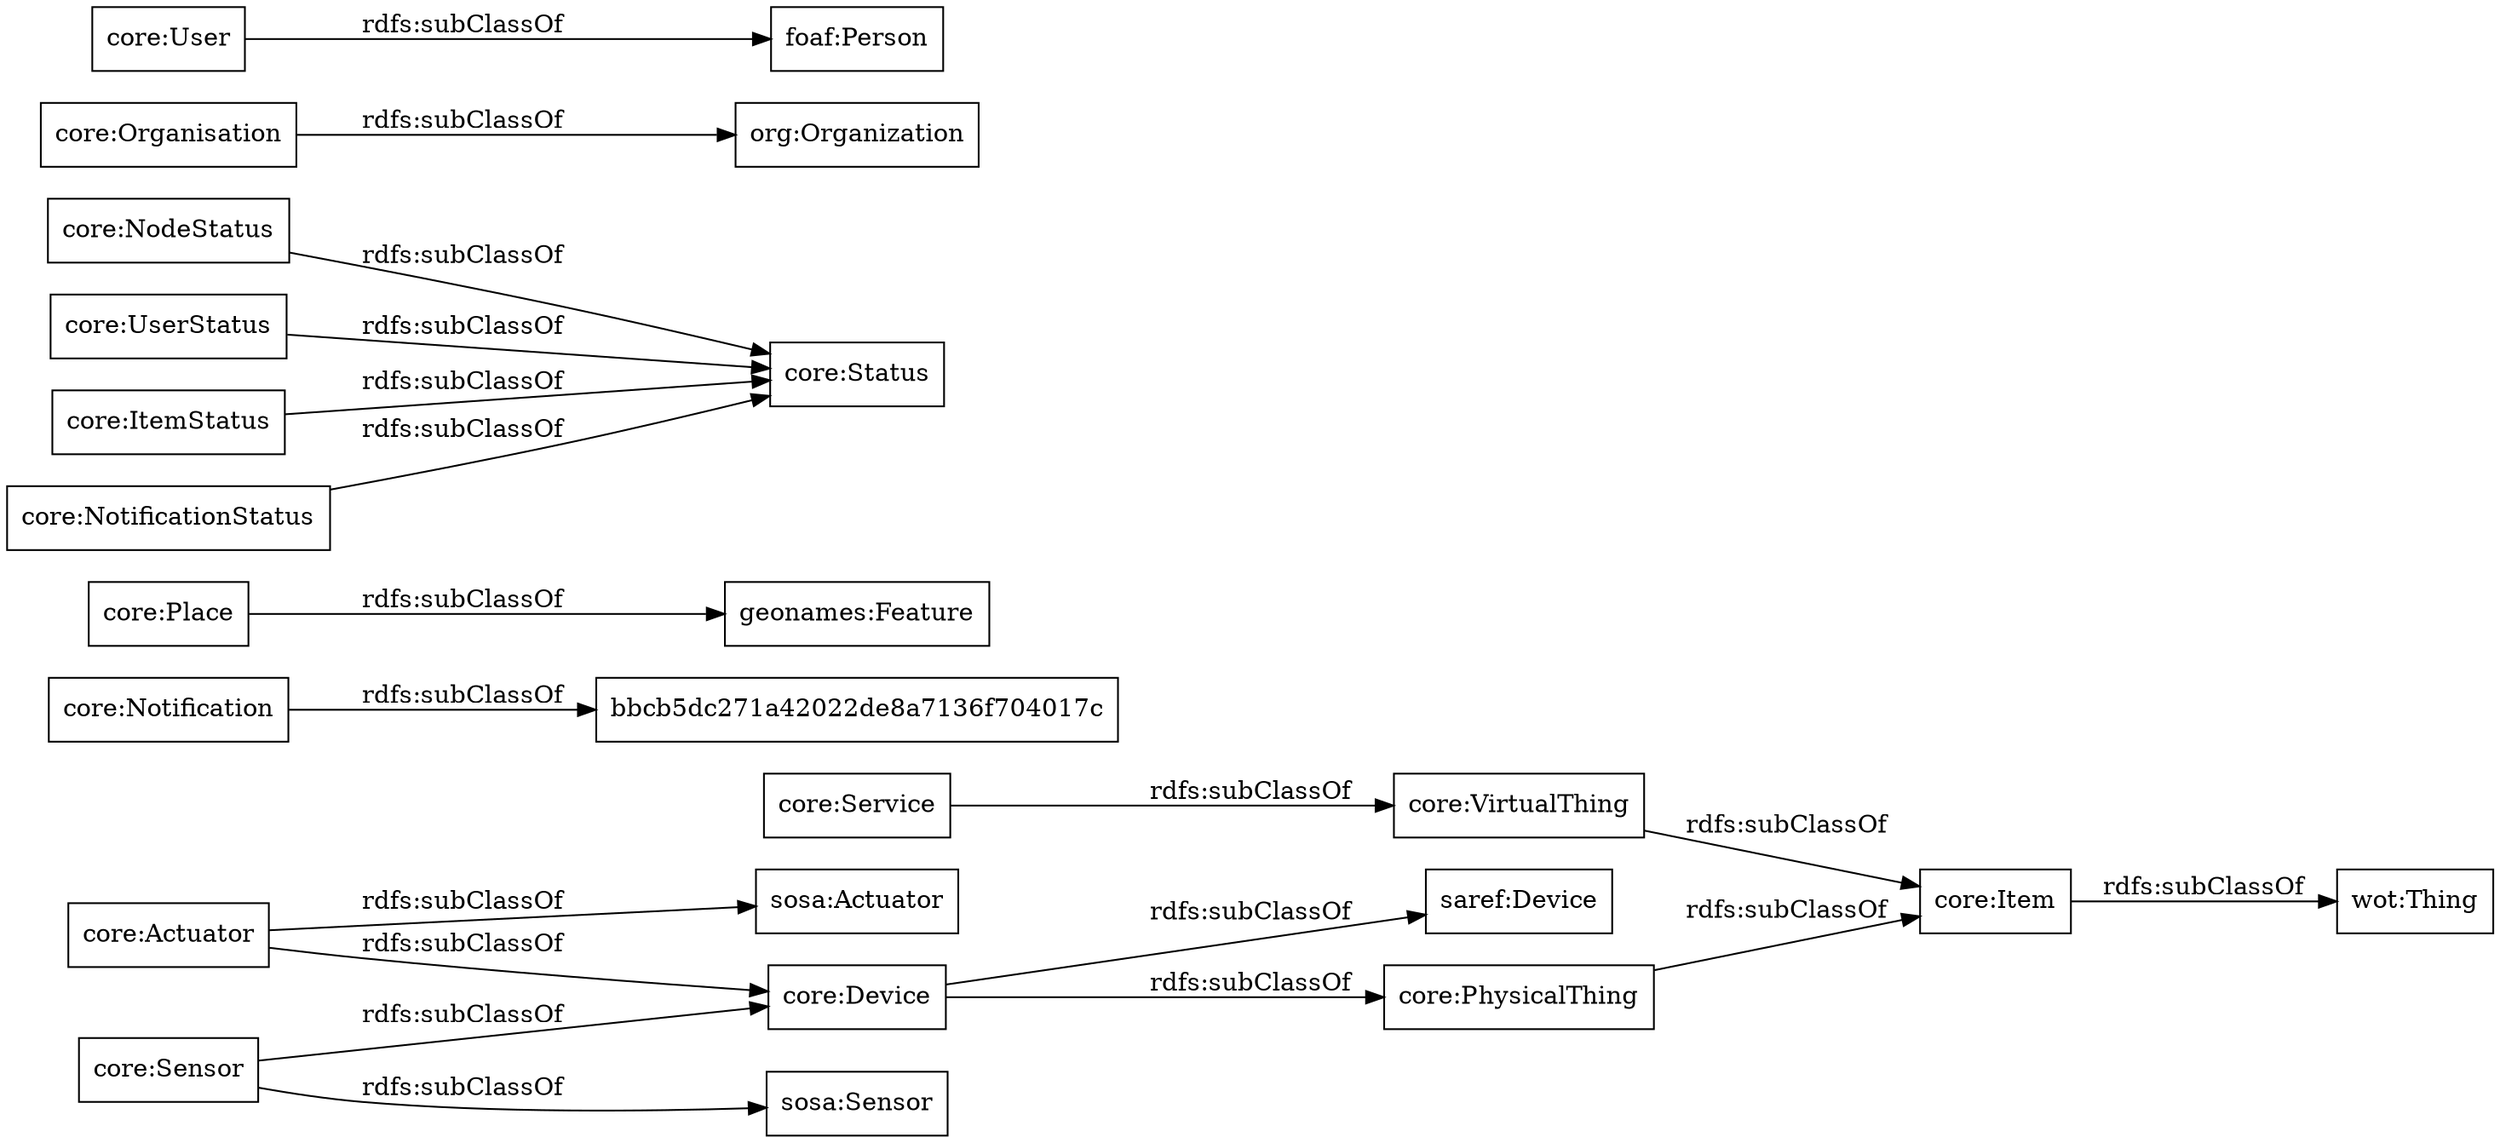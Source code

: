 digraph ar2dtool_diagram { 
rankdir=LR;
size="1000"
node [shape = rectangle, color="black"]; "core:Service" "core:Notification" "core:Place" "core:NodeStatus" "core:VirtualThing" "core:UserStatus" "org:Organization" "core:User" "core:Item" "core:ItemStatus" "sosa:Actuator" "core:Actuator" "core:Organisation" "core:NotificationStatus" "foaf:Person" "bbcb5dc271a42022de8a7136f704017c" "saref:Device" "core:PhysicalThing" "geonames:Feature" "sosa:Sensor" "wot:Thing" "core:Status" "core:Device" "core:Sensor" ; /*classes style*/
	"core:Item" -> "wot:Thing" [ label = "rdfs:subClassOf" ];
	"core:UserStatus" -> "core:Status" [ label = "rdfs:subClassOf" ];
	"core:Place" -> "geonames:Feature" [ label = "rdfs:subClassOf" ];
	"core:VirtualThing" -> "core:Item" [ label = "rdfs:subClassOf" ];
	"core:Notification" -> "bbcb5dc271a42022de8a7136f704017c" [ label = "rdfs:subClassOf" ];
	"core:PhysicalThing" -> "core:Item" [ label = "rdfs:subClassOf" ];
	"core:Sensor" -> "core:Device" [ label = "rdfs:subClassOf" ];
	"core:Sensor" -> "sosa:Sensor" [ label = "rdfs:subClassOf" ];
	"core:NodeStatus" -> "core:Status" [ label = "rdfs:subClassOf" ];
	"core:User" -> "foaf:Person" [ label = "rdfs:subClassOf" ];
	"core:Actuator" -> "core:Device" [ label = "rdfs:subClassOf" ];
	"core:Actuator" -> "sosa:Actuator" [ label = "rdfs:subClassOf" ];
	"core:ItemStatus" -> "core:Status" [ label = "rdfs:subClassOf" ];
	"core:Device" -> "saref:Device" [ label = "rdfs:subClassOf" ];
	"core:Device" -> "core:PhysicalThing" [ label = "rdfs:subClassOf" ];
	"core:Service" -> "core:VirtualThing" [ label = "rdfs:subClassOf" ];
	"core:NotificationStatus" -> "core:Status" [ label = "rdfs:subClassOf" ];
	"core:Organisation" -> "org:Organization" [ label = "rdfs:subClassOf" ];

}
